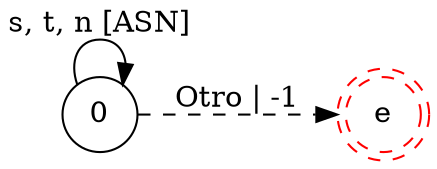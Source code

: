 digraph DFA {
    rankdir = LR;
    node [shape = circle;];
    eG [shape = doublecircle;style = dashed;color = red;label = "e";];
    
    0 -> 0 [label = "s, t, n [ASN]";];
    0 -> eG [label = "Otro | -1"; style = dashed;];
}